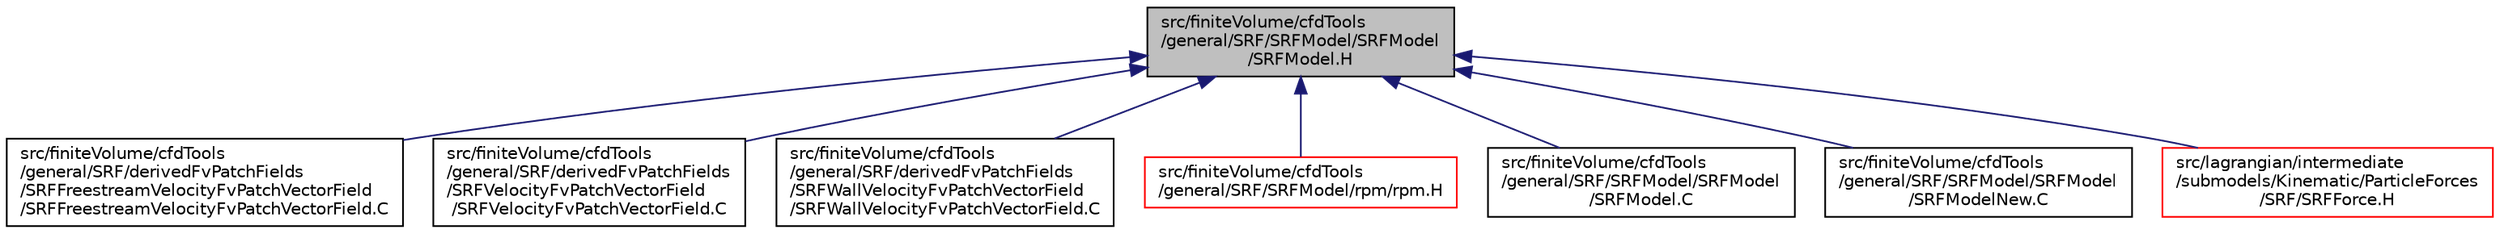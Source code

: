 digraph "src/finiteVolume/cfdTools/general/SRF/SRFModel/SRFModel/SRFModel.H"
{
  bgcolor="transparent";
  edge [fontname="Helvetica",fontsize="10",labelfontname="Helvetica",labelfontsize="10"];
  node [fontname="Helvetica",fontsize="10",shape=record];
  Node1 [label="src/finiteVolume/cfdTools\l/general/SRF/SRFModel/SRFModel\l/SRFModel.H",height=0.2,width=0.4,color="black", fillcolor="grey75", style="filled", fontcolor="black"];
  Node1 -> Node2 [dir="back",color="midnightblue",fontsize="10",style="solid",fontname="Helvetica"];
  Node2 [label="src/finiteVolume/cfdTools\l/general/SRF/derivedFvPatchFields\l/SRFFreestreamVelocityFvPatchVectorField\l/SRFFreestreamVelocityFvPatchVectorField.C",height=0.2,width=0.4,color="black",URL="$a05274.html"];
  Node1 -> Node3 [dir="back",color="midnightblue",fontsize="10",style="solid",fontname="Helvetica"];
  Node3 [label="src/finiteVolume/cfdTools\l/general/SRF/derivedFvPatchFields\l/SRFVelocityFvPatchVectorField\l/SRFVelocityFvPatchVectorField.C",height=0.2,width=0.4,color="black",URL="$a05276.html"];
  Node1 -> Node4 [dir="back",color="midnightblue",fontsize="10",style="solid",fontname="Helvetica"];
  Node4 [label="src/finiteVolume/cfdTools\l/general/SRF/derivedFvPatchFields\l/SRFWallVelocityFvPatchVectorField\l/SRFWallVelocityFvPatchVectorField.C",height=0.2,width=0.4,color="black",URL="$a05278.html"];
  Node1 -> Node5 [dir="back",color="midnightblue",fontsize="10",style="solid",fontname="Helvetica"];
  Node5 [label="src/finiteVolume/cfdTools\l/general/SRF/SRFModel/rpm/rpm.H",height=0.2,width=0.4,color="red",URL="$a05281.html"];
  Node1 -> Node6 [dir="back",color="midnightblue",fontsize="10",style="solid",fontname="Helvetica"];
  Node6 [label="src/finiteVolume/cfdTools\l/general/SRF/SRFModel/SRFModel\l/SRFModel.C",height=0.2,width=0.4,color="black",URL="$a05282.html"];
  Node1 -> Node7 [dir="back",color="midnightblue",fontsize="10",style="solid",fontname="Helvetica"];
  Node7 [label="src/finiteVolume/cfdTools\l/general/SRF/SRFModel/SRFModel\l/SRFModelNew.C",height=0.2,width=0.4,color="black",URL="$a05284.html"];
  Node1 -> Node8 [dir="back",color="midnightblue",fontsize="10",style="solid",fontname="Helvetica"];
  Node8 [label="src/lagrangian/intermediate\l/submodels/Kinematic/ParticleForces\l/SRF/SRFForce.H",height=0.2,width=0.4,color="red",URL="$a07017.html"];
}
